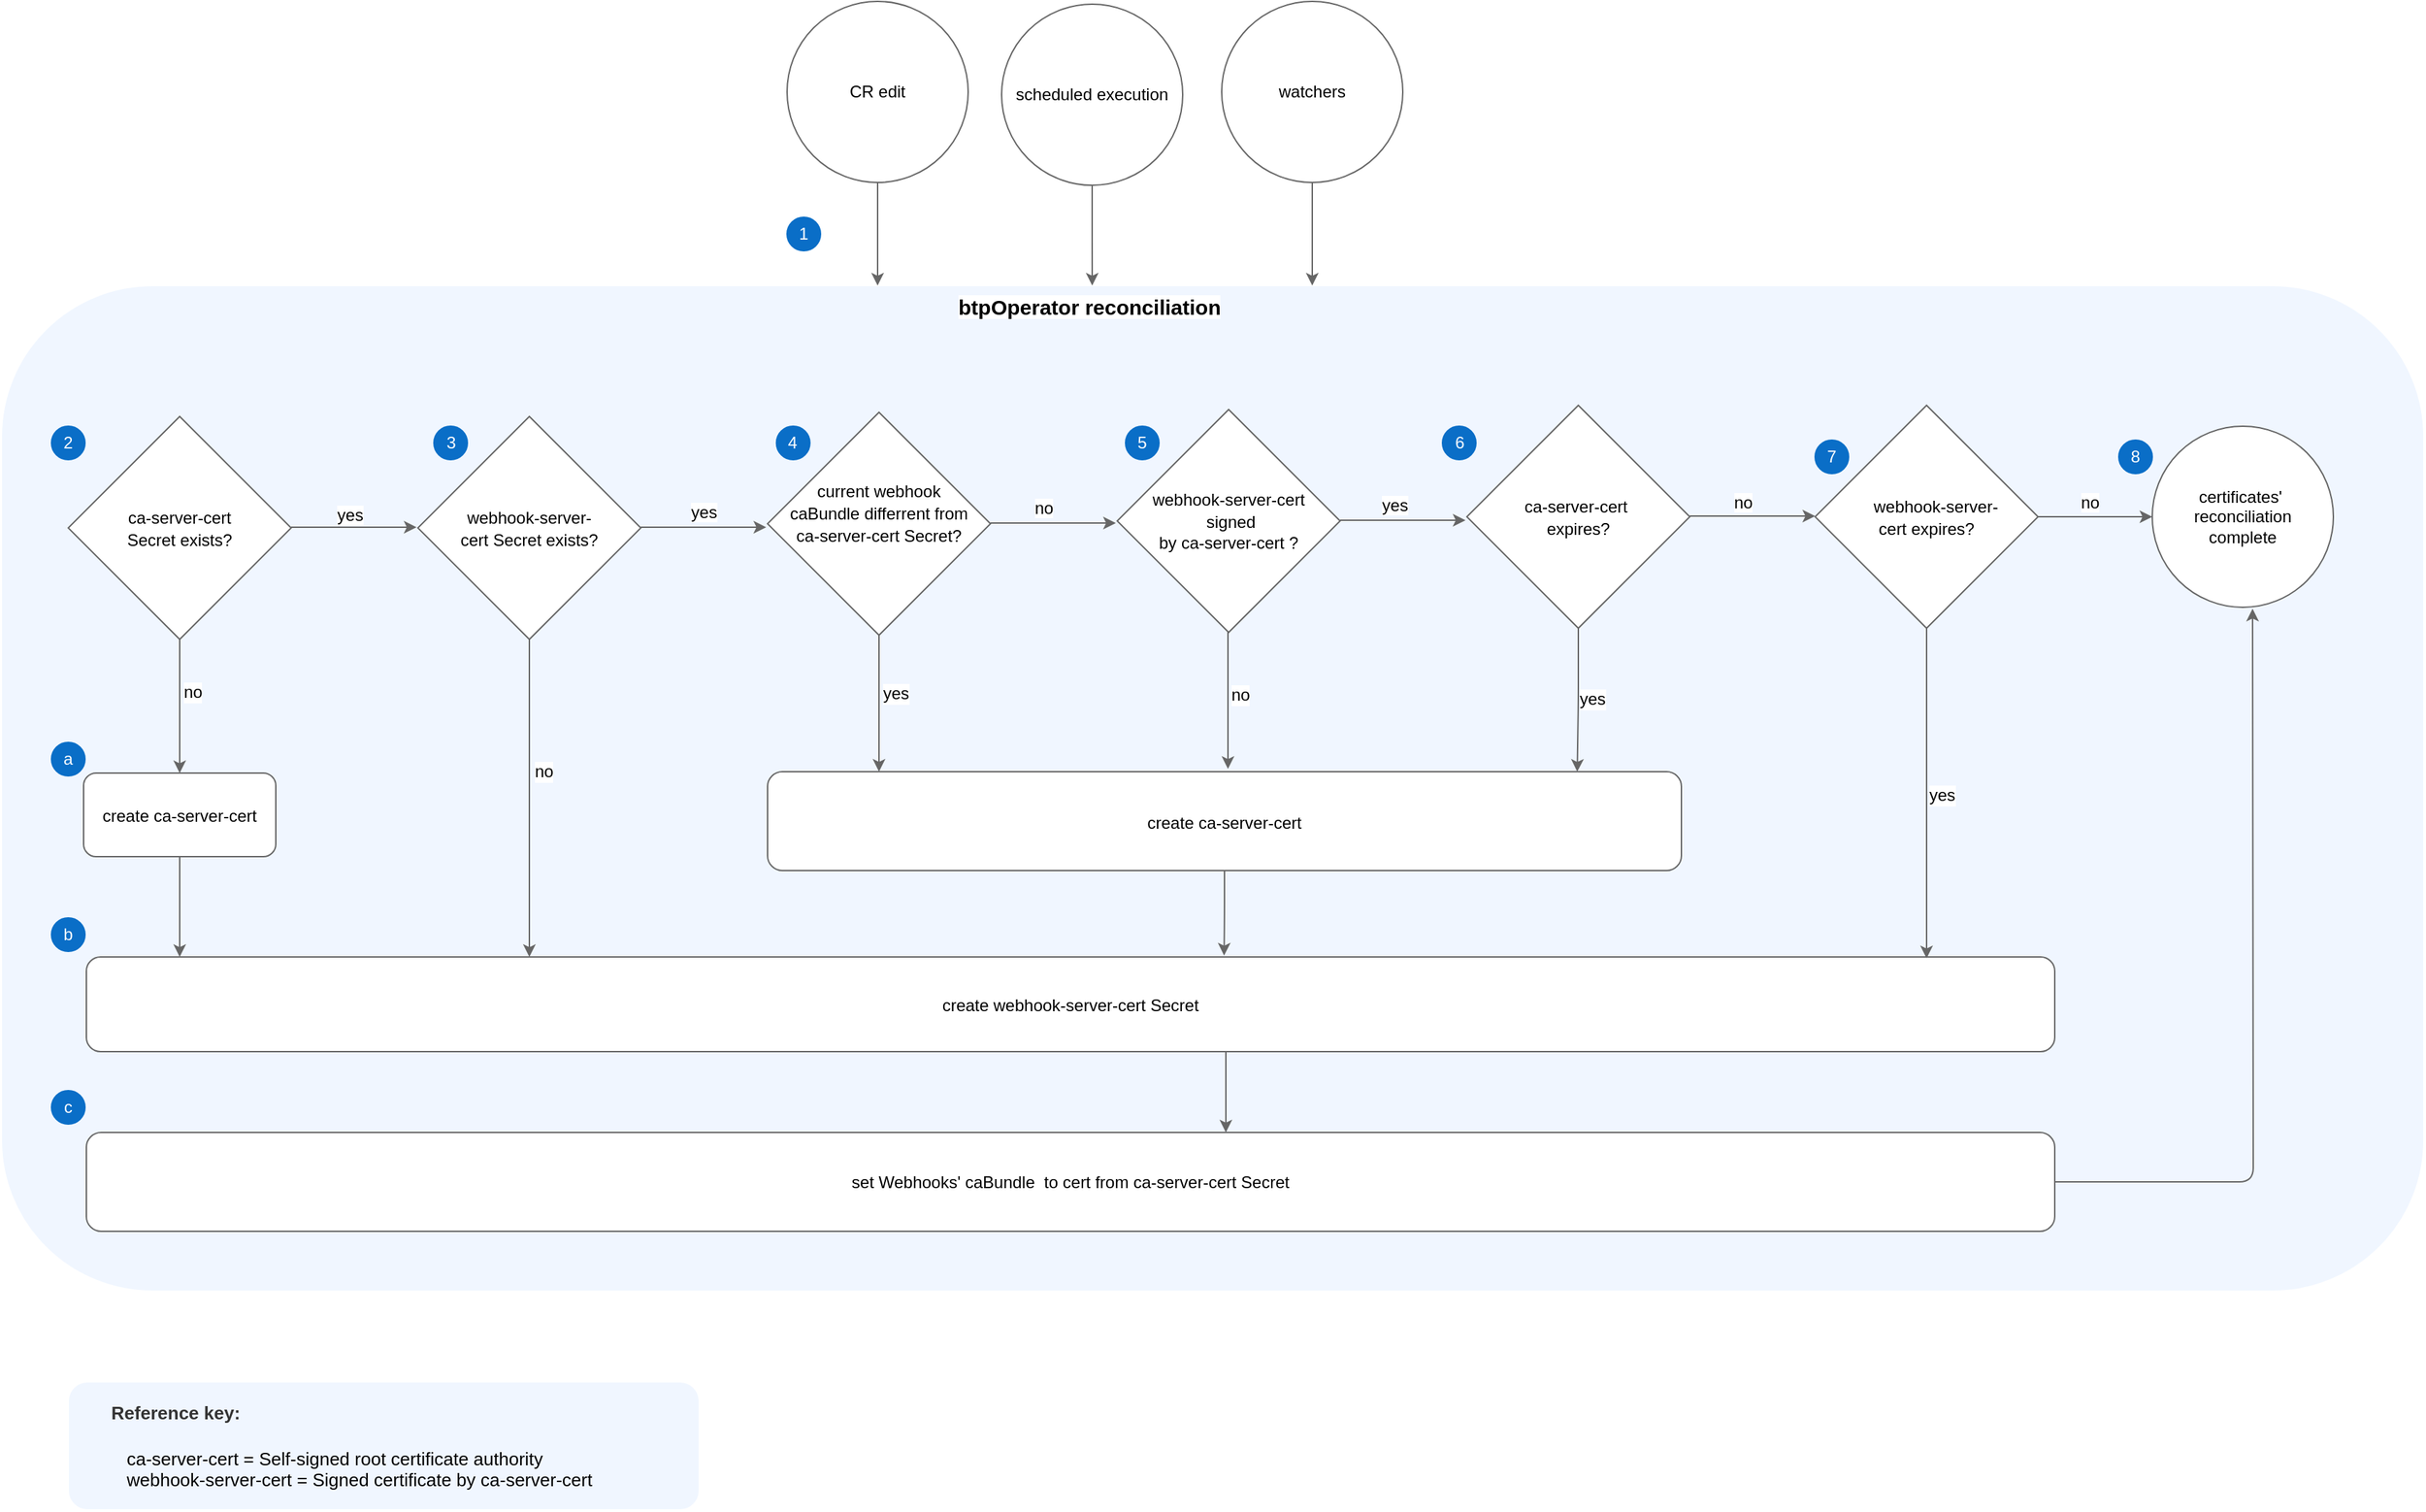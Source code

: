 <mxfile version="21.6.5" type="device">
  <diagram name="Page-1" id="vyqxLwW7QJTfSOO5Ivzo">
    <mxGraphModel dx="1550" dy="-120" grid="0" gridSize="10" guides="1" tooltips="1" connect="1" arrows="1" fold="1" page="0" pageScale="1" pageWidth="827" pageHeight="1169" math="0" shadow="0">
      <root>
        <mxCell id="0" />
        <mxCell id="1" parent="0" />
        <mxCell id="MiMByvfmSS1hJjPA0xld-52" value="" style="rounded=1;whiteSpace=wrap;html=1;fontSize=14;fillColor=#f0f6ff;fontColor=#333333;strokeColor=#FFFFFF;align=left;labelPosition=right;verticalLabelPosition=middle;verticalAlign=middle;" vertex="1" parent="1">
          <mxGeometry x="464" y="1636" width="1739" height="722" as="geometry" />
        </mxCell>
        <mxCell id="Pu00R0AXdo9YrrrDTK1f-9" value="" style="edgeStyle=orthogonalEdgeStyle;rounded=1;orthogonalLoop=1;jettySize=auto;html=1;strokeColor=#666666;" parent="1" target="-tr_Jl8yfyVWpY2dG3ru-135" edge="1">
          <mxGeometry relative="1" as="geometry">
            <mxPoint x="1596" y="2037.5" as="sourcePoint" />
          </mxGeometry>
        </mxCell>
        <mxCell id="Pu00R0AXdo9YrrrDTK1f-10" value="" style="edgeStyle=orthogonalEdgeStyle;rounded=1;orthogonalLoop=1;jettySize=auto;html=1;strokeColor=#666666;" parent="1" target="-tr_Jl8yfyVWpY2dG3ru-218" edge="1">
          <mxGeometry relative="1" as="geometry">
            <mxPoint x="1596" y="2156" as="sourcePoint" />
          </mxGeometry>
        </mxCell>
        <mxCell id="xWwAX8yrmCoNilL9z8sZ-58" style="edgeStyle=orthogonalEdgeStyle;rounded=1;orthogonalLoop=1;jettySize=auto;html=1;strokeColor=#666666;" parent="1" source="-tr_Jl8yfyVWpY2dG3ru-173" edge="1">
          <mxGeometry relative="1" as="geometry">
            <mxPoint x="2080" y="1868" as="targetPoint" />
          </mxGeometry>
        </mxCell>
        <mxCell id="-tr_Jl8yfyVWpY2dG3ru-173" value="&lt;div style=&quot;font-size: 12px;&quot;&gt;&lt;font style=&quot;background-color: initial; font-size: 12px;&quot;&gt;set Webhooks&#39; caBundle&amp;nbsp;&amp;nbsp;&lt;/font&gt;&lt;font style=&quot;background-color: initial;&quot;&gt;to cert from&amp;nbsp;&lt;/font&gt;&lt;span style=&quot;background-color: initial; border-color: var(--border-color);&quot;&gt;ca-server-cert&amp;nbsp;&lt;/span&gt;&lt;span style=&quot;background-color: initial; border-color: var(--border-color);&quot;&gt;Secret&lt;/span&gt;&lt;/div&gt;" style="rounded=1;whiteSpace=wrap;html=1;fontSize=14;align=center;strokeColor=#666666;" parent="1" vertex="1">
          <mxGeometry x="525" y="2244" width="1413" height="71" as="geometry" />
        </mxCell>
        <mxCell id="MiMByvfmSS1hJjPA0xld-50" value="" style="edgeStyle=orthogonalEdgeStyle;rounded=1;orthogonalLoop=1;jettySize=auto;html=1;strokeColor=#666666;" edge="1" parent="1" source="-tr_Jl8yfyVWpY2dG3ru-174" target="-tr_Jl8yfyVWpY2dG3ru-173">
          <mxGeometry relative="1" as="geometry">
            <Array as="points">
              <mxPoint x="1343" y="2226" />
              <mxPoint x="1343" y="2226" />
            </Array>
          </mxGeometry>
        </mxCell>
        <mxCell id="-tr_Jl8yfyVWpY2dG3ru-174" value="&lt;font style=&quot;font-size: 12px;&quot;&gt;create&amp;nbsp;&lt;span style=&quot;border-color: var(--border-color);&quot;&gt;webhook-server-cert Secret&lt;/span&gt;&lt;/font&gt;" style="rounded=1;whiteSpace=wrap;html=1;fontSize=14;strokeColor=#666666;" parent="1" vertex="1">
          <mxGeometry x="525" y="2118" width="1413" height="68" as="geometry" />
        </mxCell>
        <mxCell id="MiMByvfmSS1hJjPA0xld-48" value="" style="edgeStyle=orthogonalEdgeStyle;rounded=1;orthogonalLoop=1;jettySize=auto;html=1;strokeColor=#666666;" edge="1" parent="1" source="-tr_Jl8yfyVWpY2dG3ru-175" target="-tr_Jl8yfyVWpY2dG3ru-174">
          <mxGeometry relative="1" as="geometry">
            <Array as="points">
              <mxPoint x="592" y="2080" />
              <mxPoint x="592" y="2080" />
            </Array>
          </mxGeometry>
        </mxCell>
        <mxCell id="-tr_Jl8yfyVWpY2dG3ru-175" value="&lt;font style=&quot;font-size: 12px;&quot;&gt;create&amp;nbsp;&lt;span style=&quot;border-color: var(--border-color);&quot;&gt;ca-server-cert&lt;/span&gt;&lt;/font&gt;" style="rounded=1;whiteSpace=wrap;html=1;fontSize=14;strokeColor=#666666;" parent="1" vertex="1">
          <mxGeometry x="523" y="1986" width="138" height="60" as="geometry" />
        </mxCell>
        <mxCell id="rAdUN6T4OuiU2hSwLSGW-6" value="" style="edgeStyle=orthogonalEdgeStyle;rounded=1;orthogonalLoop=1;jettySize=auto;html=1;strokeColor=#666666;" parent="1" source="-tr_Jl8yfyVWpY2dG3ru-207" edge="1">
          <mxGeometry relative="1" as="geometry">
            <Array as="points">
              <mxPoint x="1093" y="1618" />
              <mxPoint x="1093" y="1618" />
            </Array>
            <mxPoint x="1093" y="1636" as="targetPoint" />
          </mxGeometry>
        </mxCell>
        <mxCell id="-tr_Jl8yfyVWpY2dG3ru-207" value="&lt;span style=&quot;font-size: 12px;&quot;&gt;CR edit&lt;/span&gt;" style="ellipse;whiteSpace=wrap;html=1;aspect=fixed;labelBackgroundColor=none;fontSize=10;fillColor=#FFFFFF;strokeColor=#666666;" parent="1" vertex="1">
          <mxGeometry x="1028" y="1432" width="130" height="130" as="geometry" />
        </mxCell>
        <mxCell id="xWwAX8yrmCoNilL9z8sZ-62" style="edgeStyle=orthogonalEdgeStyle;rounded=1;orthogonalLoop=1;jettySize=auto;html=1;strokeColor=#666666;" parent="1" source="-tr_Jl8yfyVWpY2dG3ru-218" edge="1">
          <mxGeometry relative="1" as="geometry">
            <mxPoint x="1595.5" y="2312.5" as="targetPoint" />
          </mxGeometry>
        </mxCell>
        <mxCell id="xWwAX8yrmCoNilL9z8sZ-61" style="edgeStyle=orthogonalEdgeStyle;rounded=1;orthogonalLoop=1;jettySize=auto;html=1;strokeColor=#666666;" parent="1" source="-tr_Jl8yfyVWpY2dG3ru-219" edge="1">
          <mxGeometry relative="1" as="geometry">
            <mxPoint x="1344.5" y="2309" as="targetPoint" />
          </mxGeometry>
        </mxCell>
        <mxCell id="Pu00R0AXdo9YrrrDTK1f-7" value="" style="edgeStyle=orthogonalEdgeStyle;rounded=1;orthogonalLoop=1;jettySize=auto;html=1;strokeColor=#666666;" parent="1" target="-tr_Jl8yfyVWpY2dG3ru-222" edge="1">
          <mxGeometry relative="1" as="geometry">
            <mxPoint x="1344.5" y="2042" as="sourcePoint" />
          </mxGeometry>
        </mxCell>
        <mxCell id="Pu00R0AXdo9YrrrDTK1f-8" value="" style="edgeStyle=orthogonalEdgeStyle;rounded=1;orthogonalLoop=1;jettySize=auto;html=1;strokeColor=#666666;" parent="1" source="-tr_Jl8yfyVWpY2dG3ru-222" edge="1">
          <mxGeometry relative="1" as="geometry">
            <mxPoint x="1344.5" y="2203" as="targetPoint" />
          </mxGeometry>
        </mxCell>
        <mxCell id="rAdUN6T4OuiU2hSwLSGW-3" value="" style="edgeStyle=orthogonalEdgeStyle;rounded=1;orthogonalLoop=1;jettySize=auto;html=1;strokeColor=#666666;" parent="1" source="D-mSAHQnKh3Qnr3-uecS-1" edge="1">
          <mxGeometry relative="1" as="geometry">
            <Array as="points">
              <mxPoint x="1405" y="1628" />
              <mxPoint x="1405" y="1628" />
            </Array>
            <mxPoint x="1405" y="1636" as="targetPoint" />
          </mxGeometry>
        </mxCell>
        <mxCell id="D-mSAHQnKh3Qnr3-uecS-1" value="&lt;span style=&quot;border-color: var(--border-color); font-size: 12px;&quot;&gt;&lt;font style=&quot;border-color: var(--border-color); font-size: 12px;&quot;&gt;watchers&lt;/font&gt;&lt;/span&gt;" style="ellipse;whiteSpace=wrap;html=1;aspect=fixed;labelBackgroundColor=none;fontSize=10;fillColor=#FFFFFF;strokeColor=#666666;" parent="1" vertex="1">
          <mxGeometry x="1340" y="1432" width="130" height="130" as="geometry" />
        </mxCell>
        <mxCell id="rAdUN6T4OuiU2hSwLSGW-2" value="" style="edgeStyle=orthogonalEdgeStyle;rounded=1;orthogonalLoop=1;jettySize=auto;html=1;strokeColor=#666666;" parent="1" source="D-mSAHQnKh3Qnr3-uecS-2" target="xWwAX8yrmCoNilL9z8sZ-99" edge="1">
          <mxGeometry relative="1" as="geometry" />
        </mxCell>
        <mxCell id="D-mSAHQnKh3Qnr3-uecS-2" value="&lt;span style=&quot;border-color: var(--border-color); font-size: 12px;&quot;&gt;scheduled execution&lt;br&gt;&lt;/span&gt;" style="ellipse;whiteSpace=wrap;html=1;aspect=fixed;labelBackgroundColor=none;fontSize=10;fillColor=#FFFFFF;strokeColor=#666666;" parent="1" vertex="1">
          <mxGeometry x="1182" y="1434" width="130" height="130" as="geometry" />
        </mxCell>
        <mxCell id="xWwAX8yrmCoNilL9z8sZ-66" style="edgeStyle=orthogonalEdgeStyle;rounded=1;orthogonalLoop=1;jettySize=auto;html=1;entryX=0.5;entryY=0;entryDx=0;entryDy=0;strokeColor=#666666;" parent="1" source="D-mSAHQnKh3Qnr3-uecS-10" edge="1">
          <mxGeometry relative="1" as="geometry">
            <mxPoint x="1094" y="1985" as="targetPoint" />
          </mxGeometry>
        </mxCell>
        <mxCell id="xWwAX8yrmCoNilL9z8sZ-113" value="&lt;font style=&quot;font-size: 12px;&quot;&gt;yes&lt;/font&gt;" style="edgeLabel;html=1;align=left;verticalAlign=middle;resizable=0;points=[];fontSize=12;fontColor=#000000;labelPosition=right;verticalLabelPosition=middle;" parent="xWwAX8yrmCoNilL9z8sZ-66" vertex="1" connectable="0">
          <mxGeometry x="-0.143" y="1" relative="1" as="geometry">
            <mxPoint as="offset" />
          </mxGeometry>
        </mxCell>
        <mxCell id="D-mSAHQnKh3Qnr3-uecS-10" value="&lt;font style=&quot;font-size: 12px;&quot;&gt;current &lt;font style=&quot;font-size: 12px;&quot;&gt;webhook caBundle&lt;/font&gt;&amp;nbsp;differrent from&lt;br&gt;ca-&lt;font style=&quot;font-size: 12px;&quot;&gt;server-cert Secret&lt;/font&gt;?&lt;br&gt;&lt;br&gt;&lt;/font&gt;" style="rhombus;whiteSpace=wrap;html=1;labelBackgroundColor=none;fontSize=13;strokeColor=#666666;" parent="1" vertex="1">
          <mxGeometry x="1014" y="1727" width="160" height="160" as="geometry" />
        </mxCell>
        <mxCell id="xWwAX8yrmCoNilL9z8sZ-68" style="edgeStyle=orthogonalEdgeStyle;rounded=1;orthogonalLoop=1;jettySize=auto;html=1;entryX=0.5;entryY=0;entryDx=0;entryDy=0;strokeColor=#666666;" parent="1" source="D-mSAHQnKh3Qnr3-uecS-11" edge="1">
          <mxGeometry relative="1" as="geometry">
            <mxPoint x="1344.5" y="1983" as="targetPoint" />
          </mxGeometry>
        </mxCell>
        <mxCell id="xWwAX8yrmCoNilL9z8sZ-116" value="&lt;font style=&quot;font-size: 12px;&quot;&gt;no&lt;/font&gt;" style="edgeLabel;html=1;align=left;verticalAlign=middle;resizable=0;points=[];fontSize=12;fontColor=#000000;labelPosition=right;verticalLabelPosition=middle;" parent="xWwAX8yrmCoNilL9z8sZ-68" vertex="1" connectable="0">
          <mxGeometry x="-0.086" relative="1" as="geometry">
            <mxPoint as="offset" />
          </mxGeometry>
        </mxCell>
        <mxCell id="D-mSAHQnKh3Qnr3-uecS-11" value="&lt;font style=&quot;font-size: 12px;&quot;&gt;&lt;span style=&quot;border-color: var(--border-color);&quot;&gt;&amp;nbsp;&lt;font style=&quot;border-color: var(--border-color); font-size: 12px;&quot;&gt;webhook-server-cert&lt;/font&gt;&amp;nbsp;&lt;br&gt;&amp;nbsp;signed &lt;br&gt;by ca-server-cert ?&lt;/span&gt;&lt;br&gt;&lt;/font&gt;" style="rhombus;whiteSpace=wrap;html=1;labelBackgroundColor=none;fontSize=13;strokeColor=#666666;" parent="1" vertex="1">
          <mxGeometry x="1265" y="1725" width="160" height="160" as="geometry" />
        </mxCell>
        <mxCell id="xWwAX8yrmCoNilL9z8sZ-64" style="edgeStyle=orthogonalEdgeStyle;rounded=1;orthogonalLoop=1;jettySize=auto;html=1;entryX=0.5;entryY=0;entryDx=0;entryDy=0;strokeColor=#666666;" parent="1" source="D-mSAHQnKh3Qnr3-uecS-12" target="-tr_Jl8yfyVWpY2dG3ru-175" edge="1">
          <mxGeometry relative="1" as="geometry" />
        </mxCell>
        <mxCell id="xWwAX8yrmCoNilL9z8sZ-111" value="&lt;font style=&quot;font-size: 12px;&quot;&gt;no&lt;/font&gt;" style="edgeLabel;html=1;align=left;verticalAlign=middle;resizable=0;points=[];fontSize=10;fontColor=#000000;labelPosition=right;verticalLabelPosition=middle;" parent="xWwAX8yrmCoNilL9z8sZ-64" vertex="1" connectable="0">
          <mxGeometry x="-0.208" y="1" relative="1" as="geometry">
            <mxPoint as="offset" />
          </mxGeometry>
        </mxCell>
        <mxCell id="D-mSAHQnKh3Qnr3-uecS-12" value="&lt;font style=&quot;font-size: 12px;&quot;&gt;&lt;span style=&quot;border-color: var(--border-color);&quot;&gt;&lt;font style=&quot;border-color: var(--border-color); font-size: 12px;&quot;&gt;ca-server-cert&lt;/font&gt;&lt;/span&gt;&lt;span style=&quot;border-color: var(--border-color);&quot;&gt;&lt;font style=&quot;border-color: var(--border-color); font-size: 12px;&quot;&gt;&lt;br style=&quot;border-color: var(--border-color);&quot;&gt;&lt;/font&gt;Secret&amp;nbsp;exists?&lt;/span&gt;&lt;br&gt;&lt;/font&gt;" style="rhombus;whiteSpace=wrap;html=1;labelBackgroundColor=none;fontSize=13;strokeColor=#666666;" parent="1" vertex="1">
          <mxGeometry x="512" y="1730" width="160" height="160" as="geometry" />
        </mxCell>
        <mxCell id="MiMByvfmSS1hJjPA0xld-58" value="" style="edgeStyle=orthogonalEdgeStyle;rounded=1;orthogonalLoop=1;jettySize=auto;html=1;strokeColor=#666666;" edge="1" parent="1" source="D-mSAHQnKh3Qnr3-uecS-13">
          <mxGeometry relative="1" as="geometry">
            <mxPoint x="843" y="2118" as="targetPoint" />
          </mxGeometry>
        </mxCell>
        <mxCell id="MiMByvfmSS1hJjPA0xld-59" value="no" style="edgeLabel;html=1;align=left;verticalAlign=middle;resizable=0;points=[];labelPosition=right;verticalLabelPosition=middle;fontSize=12;" vertex="1" connectable="0" parent="MiMByvfmSS1hJjPA0xld-58">
          <mxGeometry x="-0.186" y="-3" relative="1" as="geometry">
            <mxPoint x="5" y="2" as="offset" />
          </mxGeometry>
        </mxCell>
        <mxCell id="D-mSAHQnKh3Qnr3-uecS-13" value="&lt;font style=&quot;font-size: 12px;&quot;&gt;&lt;span style=&quot;border-color: var(--border-color);&quot;&gt;&lt;span style=&quot;border-color: var(--border-color);&quot;&gt;&lt;font style=&quot;border-color: var(--border-color); font-size: 12px;&quot;&gt;&lt;font style=&quot;border-color: var(--border-color); font-size: 12px;&quot;&gt;webhook-server-cert&lt;/font&gt;&amp;nbsp;&lt;/font&gt;&lt;/span&gt;&lt;span style=&quot;border-color: var(--border-color);&quot;&gt;Secret&amp;nbsp;exists?&lt;/span&gt;&lt;/span&gt;&lt;br&gt;&lt;/font&gt;" style="rhombus;whiteSpace=wrap;html=1;labelBackgroundColor=none;fontSize=13;strokeColor=#666666;" parent="1" vertex="1">
          <mxGeometry x="763" y="1730" width="160" height="160" as="geometry" />
        </mxCell>
        <mxCell id="xWwAX8yrmCoNilL9z8sZ-69" style="edgeStyle=orthogonalEdgeStyle;rounded=1;orthogonalLoop=1;jettySize=auto;html=1;exitX=0.5;exitY=1;exitDx=0;exitDy=0;entryX=0.886;entryY=0;entryDx=0;entryDy=0;strokeColor=#666666;entryPerimeter=0;" parent="1" source="D-mSAHQnKh3Qnr3-uecS-14" target="MiMByvfmSS1hJjPA0xld-47" edge="1">
          <mxGeometry relative="1" as="geometry">
            <mxPoint x="1596" y="1978.5" as="targetPoint" />
          </mxGeometry>
        </mxCell>
        <mxCell id="xWwAX8yrmCoNilL9z8sZ-115" value="&lt;font style=&quot;font-size: 12px;&quot;&gt;yes&lt;/font&gt;" style="edgeLabel;html=1;align=left;verticalAlign=middle;resizable=0;points=[];fontSize=12;fontColor=#000000;labelPosition=right;verticalLabelPosition=middle;" parent="xWwAX8yrmCoNilL9z8sZ-69" vertex="1" connectable="0">
          <mxGeometry x="-0.254" y="-1" relative="1" as="geometry">
            <mxPoint y="12" as="offset" />
          </mxGeometry>
        </mxCell>
        <mxCell id="D-mSAHQnKh3Qnr3-uecS-14" value="&lt;font style=&quot;font-size: 12px;&quot;&gt;&lt;span style=&quot;border-color: var(--border-color);&quot;&gt;&lt;font style=&quot;border-color: var(--border-color); font-size: 12px;&quot;&gt;ca-server-cert&lt;/font&gt;&lt;span style=&quot;border-color: var(--border-color); background-color: initial;&quot;&gt;&lt;font style=&quot;border-color: var(--border-color); font-size: 12px;&quot;&gt;&amp;nbsp;&lt;br&gt;&lt;/font&gt;expires?&lt;/span&gt;&lt;/span&gt;&lt;br&gt;&lt;/font&gt;" style="rhombus;whiteSpace=wrap;html=1;labelBackgroundColor=none;fontSize=13;strokeColor=#666666;" parent="1" vertex="1">
          <mxGeometry x="1516" y="1722" width="160" height="160" as="geometry" />
        </mxCell>
        <mxCell id="MiMByvfmSS1hJjPA0xld-9" value="" style="edgeStyle=orthogonalEdgeStyle;rounded=1;orthogonalLoop=1;jettySize=auto;html=1;strokeColor=#666666;" edge="1" parent="1" source="D-mSAHQnKh3Qnr3-uecS-16" target="MiMByvfmSS1hJjPA0xld-8">
          <mxGeometry relative="1" as="geometry" />
        </mxCell>
        <mxCell id="MiMByvfmSS1hJjPA0xld-10" value="&lt;font style=&quot;font-size: 12px;&quot;&gt;no&lt;/font&gt;" style="edgeLabel;html=1;align=center;verticalAlign=bottom;resizable=0;points=[];" vertex="1" connectable="0" parent="MiMByvfmSS1hJjPA0xld-9">
          <mxGeometry x="-0.098" y="2" relative="1" as="geometry">
            <mxPoint as="offset" />
          </mxGeometry>
        </mxCell>
        <mxCell id="MiMByvfmSS1hJjPA0xld-56" value="" style="edgeStyle=orthogonalEdgeStyle;rounded=1;orthogonalLoop=1;jettySize=auto;html=1;strokeColor=#666666;" edge="1" parent="1" source="D-mSAHQnKh3Qnr3-uecS-16">
          <mxGeometry relative="1" as="geometry">
            <mxPoint x="1846" y="2119" as="targetPoint" />
          </mxGeometry>
        </mxCell>
        <mxCell id="MiMByvfmSS1hJjPA0xld-60" value="yes" style="edgeLabel;html=1;align=left;verticalAlign=middle;resizable=0;points=[];labelPosition=right;verticalLabelPosition=middle;fontSize=12;" vertex="1" connectable="0" parent="MiMByvfmSS1hJjPA0xld-56">
          <mxGeometry x="0.006" relative="1" as="geometry">
            <mxPoint y="1" as="offset" />
          </mxGeometry>
        </mxCell>
        <mxCell id="D-mSAHQnKh3Qnr3-uecS-16" value="&lt;font style=&quot;font-size: 12px;&quot;&gt;&lt;span style=&quot;border-color: var(--border-color);&quot;&gt;&amp;nbsp; &amp;nbsp; &lt;span style=&quot;border-color: var(--border-color);&quot;&gt;&lt;font style=&quot;border-color: var(--border-color); font-size: 12px;&quot;&gt;webhook-server-cert&lt;/font&gt;&amp;nbsp;&lt;/span&gt;&lt;span style=&quot;border-color: var(--border-color); background-color: initial;&quot;&gt;expires?&lt;/span&gt;&lt;/span&gt;&lt;br&gt;&lt;/font&gt;" style="rhombus;whiteSpace=wrap;html=1;labelBackgroundColor=none;fontSize=13;strokeColor=#666666;" parent="1" vertex="1">
          <mxGeometry x="1766" y="1722" width="160" height="160" as="geometry" />
        </mxCell>
        <mxCell id="xWwAX8yrmCoNilL9z8sZ-60" style="edgeStyle=orthogonalEdgeStyle;rounded=1;orthogonalLoop=1;jettySize=auto;html=1;entryX=0.5;entryY=0;entryDx=0;entryDy=0;strokeColor=#666666;" parent="1" source="xWwAX8yrmCoNilL9z8sZ-35" edge="1">
          <mxGeometry relative="1" as="geometry">
            <mxPoint x="1093" y="2310" as="targetPoint" />
          </mxGeometry>
        </mxCell>
        <mxCell id="Pu00R0AXdo9YrrrDTK1f-5" value="" style="edgeStyle=orthogonalEdgeStyle;rounded=1;orthogonalLoop=1;jettySize=auto;html=1;strokeColor=#666666;" parent="1" target="xWwAX8yrmCoNilL9z8sZ-37" edge="1">
          <mxGeometry relative="1" as="geometry">
            <mxPoint x="1094" y="2044" as="sourcePoint" />
          </mxGeometry>
        </mxCell>
        <mxCell id="Pu00R0AXdo9YrrrDTK1f-6" value="" style="edgeStyle=orthogonalEdgeStyle;rounded=1;orthogonalLoop=1;jettySize=auto;html=1;strokeColor=#666666;" parent="1" target="xWwAX8yrmCoNilL9z8sZ-35" edge="1">
          <mxGeometry relative="1" as="geometry">
            <mxPoint x="1094" y="2156" as="sourcePoint" />
          </mxGeometry>
        </mxCell>
        <mxCell id="xWwAX8yrmCoNilL9z8sZ-72" value="" style="endArrow=classic;html=1;rounded=1;strokeColor=#666666;" parent="1" edge="1">
          <mxGeometry width="50" height="50" relative="1" as="geometry">
            <mxPoint x="672" y="1809.5" as="sourcePoint" />
            <mxPoint x="762" y="1809.5" as="targetPoint" />
          </mxGeometry>
        </mxCell>
        <mxCell id="xWwAX8yrmCoNilL9z8sZ-106" value="&lt;font style=&quot;font-size: 12px;&quot;&gt;yes&lt;/font&gt;" style="edgeLabel;html=1;align=center;verticalAlign=bottom;resizable=0;points=[];fontSize=12;fontColor=#000000;" parent="xWwAX8yrmCoNilL9z8sZ-72" vertex="1" connectable="0">
          <mxGeometry x="-0.067" y="1" relative="1" as="geometry">
            <mxPoint y="1" as="offset" />
          </mxGeometry>
        </mxCell>
        <mxCell id="xWwAX8yrmCoNilL9z8sZ-73" value="" style="endArrow=classic;html=1;rounded=1;strokeColor=#666666;" parent="1" edge="1">
          <mxGeometry width="50" height="50" relative="1" as="geometry">
            <mxPoint x="923" y="1809.5" as="sourcePoint" />
            <mxPoint x="1013" y="1809.5" as="targetPoint" />
          </mxGeometry>
        </mxCell>
        <mxCell id="xWwAX8yrmCoNilL9z8sZ-117" value="&lt;font style=&quot;font-size: 12px;&quot;&gt;yes&lt;/font&gt;" style="edgeLabel;html=1;align=center;verticalAlign=bottom;resizable=0;points=[];fontSize=12;fontColor=#000000;" parent="xWwAX8yrmCoNilL9z8sZ-73" vertex="1" connectable="0">
          <mxGeometry y="3" relative="1" as="geometry">
            <mxPoint y="1" as="offset" />
          </mxGeometry>
        </mxCell>
        <mxCell id="xWwAX8yrmCoNilL9z8sZ-74" value="" style="endArrow=classic;html=1;rounded=1;strokeColor=#666666;" parent="1" edge="1">
          <mxGeometry width="50" height="50" relative="1" as="geometry">
            <mxPoint x="1174" y="1806.5" as="sourcePoint" />
            <mxPoint x="1264" y="1806.5" as="targetPoint" />
          </mxGeometry>
        </mxCell>
        <mxCell id="xWwAX8yrmCoNilL9z8sZ-108" value="&lt;font style=&quot;font-size: 12px;&quot;&gt;no&lt;/font&gt;" style="edgeLabel;html=1;align=center;verticalAlign=bottom;resizable=0;points=[];fontSize=12;fontColor=#000000;" parent="xWwAX8yrmCoNilL9z8sZ-74" vertex="1" connectable="0">
          <mxGeometry x="-0.156" y="3" relative="1" as="geometry">
            <mxPoint y="1" as="offset" />
          </mxGeometry>
        </mxCell>
        <mxCell id="xWwAX8yrmCoNilL9z8sZ-75" value="" style="endArrow=classic;html=1;rounded=1;strokeColor=#666666;" parent="1" edge="1">
          <mxGeometry width="50" height="50" relative="1" as="geometry">
            <mxPoint x="1425" y="1804.5" as="sourcePoint" />
            <mxPoint x="1515" y="1804.5" as="targetPoint" />
          </mxGeometry>
        </mxCell>
        <mxCell id="xWwAX8yrmCoNilL9z8sZ-109" value="&lt;font style=&quot;font-size: 12px;&quot;&gt;yes&lt;/font&gt;" style="edgeLabel;html=1;align=center;verticalAlign=bottom;resizable=0;points=[];fontSize=12;fontColor=#000000;" parent="xWwAX8yrmCoNilL9z8sZ-75" vertex="1" connectable="0">
          <mxGeometry x="-0.133" y="3" relative="1" as="geometry">
            <mxPoint y="1" as="offset" />
          </mxGeometry>
        </mxCell>
        <mxCell id="xWwAX8yrmCoNilL9z8sZ-76" value="" style="endArrow=classic;html=1;rounded=1;strokeColor=#666666;" parent="1" edge="1">
          <mxGeometry width="50" height="50" relative="1" as="geometry">
            <mxPoint x="1676" y="1801.5" as="sourcePoint" />
            <mxPoint x="1766" y="1801.5" as="targetPoint" />
          </mxGeometry>
        </mxCell>
        <mxCell id="xWwAX8yrmCoNilL9z8sZ-110" value="&lt;font style=&quot;font-size: 12px;&quot;&gt;no&lt;/font&gt;" style="edgeLabel;html=1;align=center;verticalAlign=bottom;resizable=0;points=[];fontSize=12;fontColor=#000000;" parent="xWwAX8yrmCoNilL9z8sZ-76" vertex="1" connectable="0">
          <mxGeometry x="-0.156" y="2" relative="1" as="geometry">
            <mxPoint y="1" as="offset" />
          </mxGeometry>
        </mxCell>
        <mxCell id="xWwAX8yrmCoNilL9z8sZ-99" value="&lt;b style=&quot;border-color: var(--border-color); font-family: Helvetica; font-style: normal; font-variant-ligatures: normal; font-variant-caps: normal; letter-spacing: normal; orphans: 2; text-align: center; text-indent: 0px; text-transform: none; widows: 2; word-spacing: 0px; -webkit-text-stroke-width: 0px; background-color: rgb(255, 255, 255); text-decoration-thickness: initial; text-decoration-style: initial; text-decoration-color: initial; font-size: 15px;&quot;&gt;&lt;font style=&quot;font-size: 15px;&quot; color=&quot;#000000&quot;&gt;btpOperator reconciliation&lt;/font&gt;&lt;/b&gt;" style="text;whiteSpace=wrap;html=1;fontColor=#EA6B66;fontSize=15;" parent="1" vertex="1">
          <mxGeometry x="1148.56" y="1636" width="196.87" height="25" as="geometry" />
        </mxCell>
        <mxCell id="rAdUN6T4OuiU2hSwLSGW-9" value="&lt;font style=&quot;font-size: 13px;&quot;&gt;&lt;b style=&quot;&quot;&gt;&lt;span style=&quot;white-space: pre;&quot;&gt;&#x9;&lt;/span&gt;&lt;font style=&quot;font-size: 13px;&quot;&gt;Reference key:&lt;br&gt;&lt;/font&gt;&lt;/b&gt;&lt;font style=&quot;font-size: 13px;&quot;&gt;&lt;br&gt;&lt;/font&gt;&lt;/font&gt;&lt;blockquote style=&quot;margin: 0px 0px 0px 40px; border: none; padding: 0px; font-size: 13px;&quot;&gt;&lt;font style=&quot;font-size: 13px;&quot;&gt;&lt;span style=&quot;border-color: var(--border-color); color: rgb(0, 0, 0);&quot;&gt;&lt;font style=&quot;border-color: var(--border-color); font-size: 13px;&quot;&gt;ca-server-cert&lt;/font&gt;&amp;nbsp;=&amp;nbsp;Self-signed root certificate authority&lt;br&gt;&lt;/span&gt;&lt;span style=&quot;border-color: var(--border-color); color: rgb(0, 0, 0);&quot;&gt;&lt;span style=&quot;border-color: var(--border-color);&quot;&gt;&lt;font style=&quot;border-color: var(--border-color); font-size: 13px;&quot;&gt;webhook-server-cert&amp;nbsp;&lt;/font&gt;&lt;font style=&quot;border-color: var(--border-color); font-size: 13px;&quot;&gt;=&lt;/font&gt;&lt;font style=&quot;border-color: var(--border-color); font-size: 13px;&quot;&gt;&amp;nbsp;&lt;/font&gt;&lt;font style=&quot;border-color: var(--border-color); font-size: 13px;&quot;&gt;Signed certificate by&amp;nbsp;&lt;/font&gt;&lt;font style=&quot;border-color: var(--border-color); font-size: 13px;&quot;&gt;ca-server-cert&lt;/font&gt;&lt;/span&gt;&lt;/span&gt;&lt;/font&gt;&lt;/blockquote&gt;" style="rounded=1;whiteSpace=wrap;html=1;fontSize=14;fillColor=#f0f6ff;fontColor=#333333;strokeColor=#FFFFFF;align=left;" parent="1" vertex="1">
          <mxGeometry x="512" y="2423" width="453" height="92" as="geometry" />
        </mxCell>
        <mxCell id="DB40sqPM20ld0QPVg-On-1" value="&lt;font color=&quot;#ffffff&quot;&gt;1&lt;/font&gt;" style="ellipse;whiteSpace=wrap;html=1;aspect=fixed;fillColor=#0a6ec7;strokeColor=#0a6ec7;" parent="1" vertex="1">
          <mxGeometry x="1028" y="1587" width="24" height="24" as="geometry" />
        </mxCell>
        <mxCell id="MiMByvfmSS1hJjPA0xld-1" value="&lt;font color=&quot;#ffffff&quot;&gt;2&lt;/font&gt;" style="ellipse;whiteSpace=wrap;html=1;aspect=fixed;fillColor=#0a6ec7;strokeColor=#0a6ec7;" vertex="1" parent="1">
          <mxGeometry x="500" y="1737" width="24" height="24" as="geometry" />
        </mxCell>
        <mxCell id="MiMByvfmSS1hJjPA0xld-2" value="&lt;font color=&quot;#ffffff&quot;&gt;a&lt;/font&gt;" style="ellipse;whiteSpace=wrap;html=1;aspect=fixed;fillColor=#0a6ec7;strokeColor=#0a6ec7;" vertex="1" parent="1">
          <mxGeometry x="500" y="1964" width="24" height="24" as="geometry" />
        </mxCell>
        <mxCell id="MiMByvfmSS1hJjPA0xld-3" value="&lt;font color=&quot;#ffffff&quot;&gt;3&lt;/font&gt;" style="ellipse;whiteSpace=wrap;html=1;aspect=fixed;fillColor=#0a6ec7;strokeColor=#0a6ec7;" vertex="1" parent="1">
          <mxGeometry x="774.5" y="1737" width="24" height="24" as="geometry" />
        </mxCell>
        <mxCell id="MiMByvfmSS1hJjPA0xld-4" value="&lt;font color=&quot;#ffffff&quot;&gt;4&lt;/font&gt;" style="ellipse;whiteSpace=wrap;html=1;aspect=fixed;fillColor=#0a6ec7;strokeColor=#0a6ec7;" vertex="1" parent="1">
          <mxGeometry x="1020.38" y="1737" width="24" height="24" as="geometry" />
        </mxCell>
        <mxCell id="MiMByvfmSS1hJjPA0xld-5" value="&lt;font color=&quot;#ffffff&quot;&gt;5&lt;/font&gt;" style="ellipse;whiteSpace=wrap;html=1;aspect=fixed;fillColor=#0a6ec7;strokeColor=#0a6ec7;" vertex="1" parent="1">
          <mxGeometry x="1271" y="1737" width="24" height="24" as="geometry" />
        </mxCell>
        <mxCell id="MiMByvfmSS1hJjPA0xld-6" value="&lt;font color=&quot;#ffffff&quot;&gt;6&lt;/font&gt;" style="ellipse;whiteSpace=wrap;html=1;aspect=fixed;fillColor=#0a6ec7;strokeColor=#0a6ec7;" vertex="1" parent="1">
          <mxGeometry x="1498.5" y="1737" width="24" height="24" as="geometry" />
        </mxCell>
        <mxCell id="MiMByvfmSS1hJjPA0xld-7" value="&lt;font color=&quot;#ffffff&quot;&gt;7&lt;/font&gt;" style="ellipse;whiteSpace=wrap;html=1;aspect=fixed;fillColor=#0a6ec7;strokeColor=#0a6ec7;" vertex="1" parent="1">
          <mxGeometry x="1766" y="1747" width="24" height="24" as="geometry" />
        </mxCell>
        <mxCell id="MiMByvfmSS1hJjPA0xld-8" value="&lt;span style=&quot;border-color: var(--border-color); font-size: 12px;&quot;&gt;&lt;font style=&quot;font-size: 12px;&quot;&gt;certificates&#39;&lt;/font&gt;&lt;/span&gt;&lt;font style=&quot;font-size: 12px;&quot;&gt;&lt;font style=&quot;font-size: 12px;&quot;&gt;&amp;nbsp;&lt;br&gt;reconciliation&lt;br&gt;complete&lt;/font&gt;&lt;br&gt;&lt;/font&gt;" style="ellipse;whiteSpace=wrap;html=1;aspect=fixed;labelBackgroundColor=none;fontSize=10;fillColor=#FFFFFF;strokeColor=#666666;" vertex="1" parent="1">
          <mxGeometry x="2008" y="1737" width="130" height="130" as="geometry" />
        </mxCell>
        <mxCell id="MiMByvfmSS1hJjPA0xld-11" value="&lt;font color=&quot;#ffffff&quot;&gt;b&lt;/font&gt;" style="ellipse;whiteSpace=wrap;html=1;aspect=fixed;fillColor=#0a6ec7;strokeColor=#0a6ec7;" vertex="1" parent="1">
          <mxGeometry x="500" y="2090" width="24" height="24" as="geometry" />
        </mxCell>
        <mxCell id="MiMByvfmSS1hJjPA0xld-12" value="&lt;font color=&quot;#ffffff&quot;&gt;c&lt;/font&gt;" style="ellipse;whiteSpace=wrap;html=1;aspect=fixed;fillColor=#0a6ec7;strokeColor=#0a6ec7;" vertex="1" parent="1">
          <mxGeometry x="500" y="2214" width="24" height="24" as="geometry" />
        </mxCell>
        <mxCell id="MiMByvfmSS1hJjPA0xld-16" value="&lt;font color=&quot;#ffffff&quot;&gt;8&lt;/font&gt;" style="ellipse;whiteSpace=wrap;html=1;aspect=fixed;fillColor=#0a6ec7;strokeColor=#0a6ec7;" vertex="1" parent="1">
          <mxGeometry x="1984" y="1747" width="24" height="24" as="geometry" />
        </mxCell>
        <mxCell id="MiMByvfmSS1hJjPA0xld-19" value="" style="edgeStyle=orthogonalEdgeStyle;rounded=1;orthogonalLoop=1;jettySize=auto;html=1;strokeColor=#666666;" edge="1" target="MiMByvfmSS1hJjPA0xld-18" parent="1">
          <mxGeometry relative="1" as="geometry">
            <mxPoint x="843" y="2048" as="sourcePoint" />
          </mxGeometry>
        </mxCell>
        <mxCell id="MiMByvfmSS1hJjPA0xld-20" style="edgeStyle=orthogonalEdgeStyle;rounded=1;orthogonalLoop=1;jettySize=auto;html=1;entryX=0.5;entryY=0;entryDx=0;entryDy=0;strokeColor=#666666;" edge="1" target="MiMByvfmSS1hJjPA0xld-21" parent="1">
          <mxGeometry relative="1" as="geometry">
            <mxPoint x="843" y="2166" as="sourcePoint" />
          </mxGeometry>
        </mxCell>
        <mxCell id="MiMByvfmSS1hJjPA0xld-43" value="" style="edgeStyle=orthogonalEdgeStyle;rounded=1;orthogonalLoop=1;jettySize=auto;html=1;strokeColor=#666666;" edge="1" source="MiMByvfmSS1hJjPA0xld-42" parent="1">
          <mxGeometry relative="1" as="geometry">
            <mxPoint x="1847" y="2091" as="targetPoint" />
          </mxGeometry>
        </mxCell>
        <mxCell id="MiMByvfmSS1hJjPA0xld-44" style="edgeStyle=orthogonalEdgeStyle;rounded=1;orthogonalLoop=1;jettySize=auto;html=1;entryX=0.5;entryY=0;entryDx=0;entryDy=0;strokeColor=#666666;" edge="1" source="MiMByvfmSS1hJjPA0xld-41" parent="1">
          <mxGeometry relative="1" as="geometry">
            <mxPoint x="1847" y="2207.25" as="targetPoint" />
          </mxGeometry>
        </mxCell>
        <mxCell id="MiMByvfmSS1hJjPA0xld-51" value="" style="edgeStyle=orthogonalEdgeStyle;rounded=1;orthogonalLoop=1;jettySize=auto;html=1;entryX=0.578;entryY=-0.015;entryDx=0;entryDy=0;entryPerimeter=0;strokeColor=#666666;" edge="1" parent="1" source="MiMByvfmSS1hJjPA0xld-47" target="-tr_Jl8yfyVWpY2dG3ru-174">
          <mxGeometry relative="1" as="geometry" />
        </mxCell>
        <mxCell id="MiMByvfmSS1hJjPA0xld-47" value="&lt;font style=&quot;font-size: 12px;&quot;&gt;create&amp;nbsp;&lt;span style=&quot;border-color: var(--border-color);&quot;&gt;ca-server-cert&lt;/span&gt;&lt;/font&gt;" style="rounded=1;whiteSpace=wrap;html=1;fontSize=14;strokeColor=#666666;" vertex="1" parent="1">
          <mxGeometry x="1014" y="1985" width="656" height="71" as="geometry" />
        </mxCell>
      </root>
    </mxGraphModel>
  </diagram>
</mxfile>
